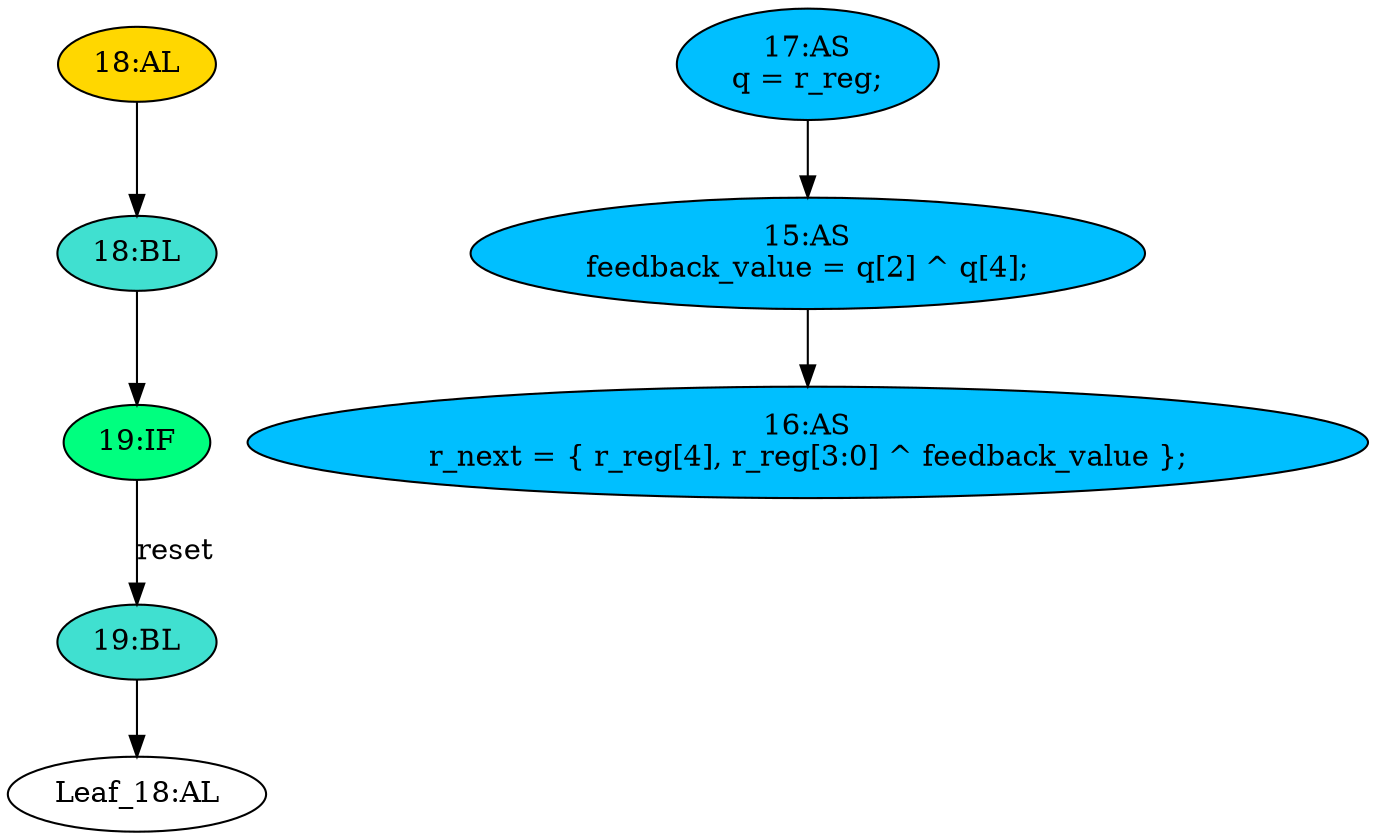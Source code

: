 strict digraph "compose( ,  )" {
	node [label="\N"];
	"19:BL"	[ast="<pyverilog.vparser.ast.Block object at 0x7f9d7f73d610>",
		fillcolor=turquoise,
		label="19:BL",
		statements="[]",
		style=filled,
		typ=Block];
	"Leaf_18:AL"	[def_var="[]",
		label="Leaf_18:AL"];
	"19:BL" -> "Leaf_18:AL"	[cond="[]",
		lineno=None];
	"19:IF"	[ast="<pyverilog.vparser.ast.IfStatement object at 0x7f9d7f726150>",
		fillcolor=springgreen,
		label="19:IF",
		statements="[]",
		style=filled,
		typ=IfStatement];
	"19:IF" -> "19:BL"	[cond="['reset']",
		label=reset,
		lineno=19];
	"16:AS"	[ast="<pyverilog.vparser.ast.Assign object at 0x7f9d7f731650>",
		def_var="['r_next']",
		fillcolor=deepskyblue,
		label="16:AS
r_next = { r_reg[4], r_reg[3:0] ^ feedback_value };",
		statements="[]",
		style=filled,
		typ=Assign,
		use_var="['r_reg', 'r_reg', 'feedback_value']"];
	"18:BL"	[ast="<pyverilog.vparser.ast.Block object at 0x7f9d7f726ad0>",
		fillcolor=turquoise,
		label="18:BL",
		statements="[]",
		style=filled,
		typ=Block];
	"18:BL" -> "19:IF"	[cond="[]",
		lineno=None];
	"18:AL"	[ast="<pyverilog.vparser.ast.Always object at 0x7f9d7f726750>",
		clk_sens=True,
		fillcolor=gold,
		label="18:AL",
		sens="['clk']",
		statements="[]",
		style=filled,
		typ=Always,
		use_var="['reset']"];
	"18:AL" -> "18:BL"	[cond="[]",
		lineno=None];
	"15:AS"	[ast="<pyverilog.vparser.ast.Assign object at 0x7f9d7f723e10>",
		def_var="['feedback_value']",
		fillcolor=deepskyblue,
		label="15:AS
feedback_value = q[2] ^ q[4];",
		statements="[]",
		style=filled,
		typ=Assign,
		use_var="['q', 'q']"];
	"15:AS" -> "16:AS";
	"17:AS"	[ast="<pyverilog.vparser.ast.Assign object at 0x7f9d7f73d4d0>",
		def_var="['q']",
		fillcolor=deepskyblue,
		label="17:AS
q = r_reg;",
		statements="[]",
		style=filled,
		typ=Assign,
		use_var="['r_reg']"];
	"17:AS" -> "15:AS";
}
